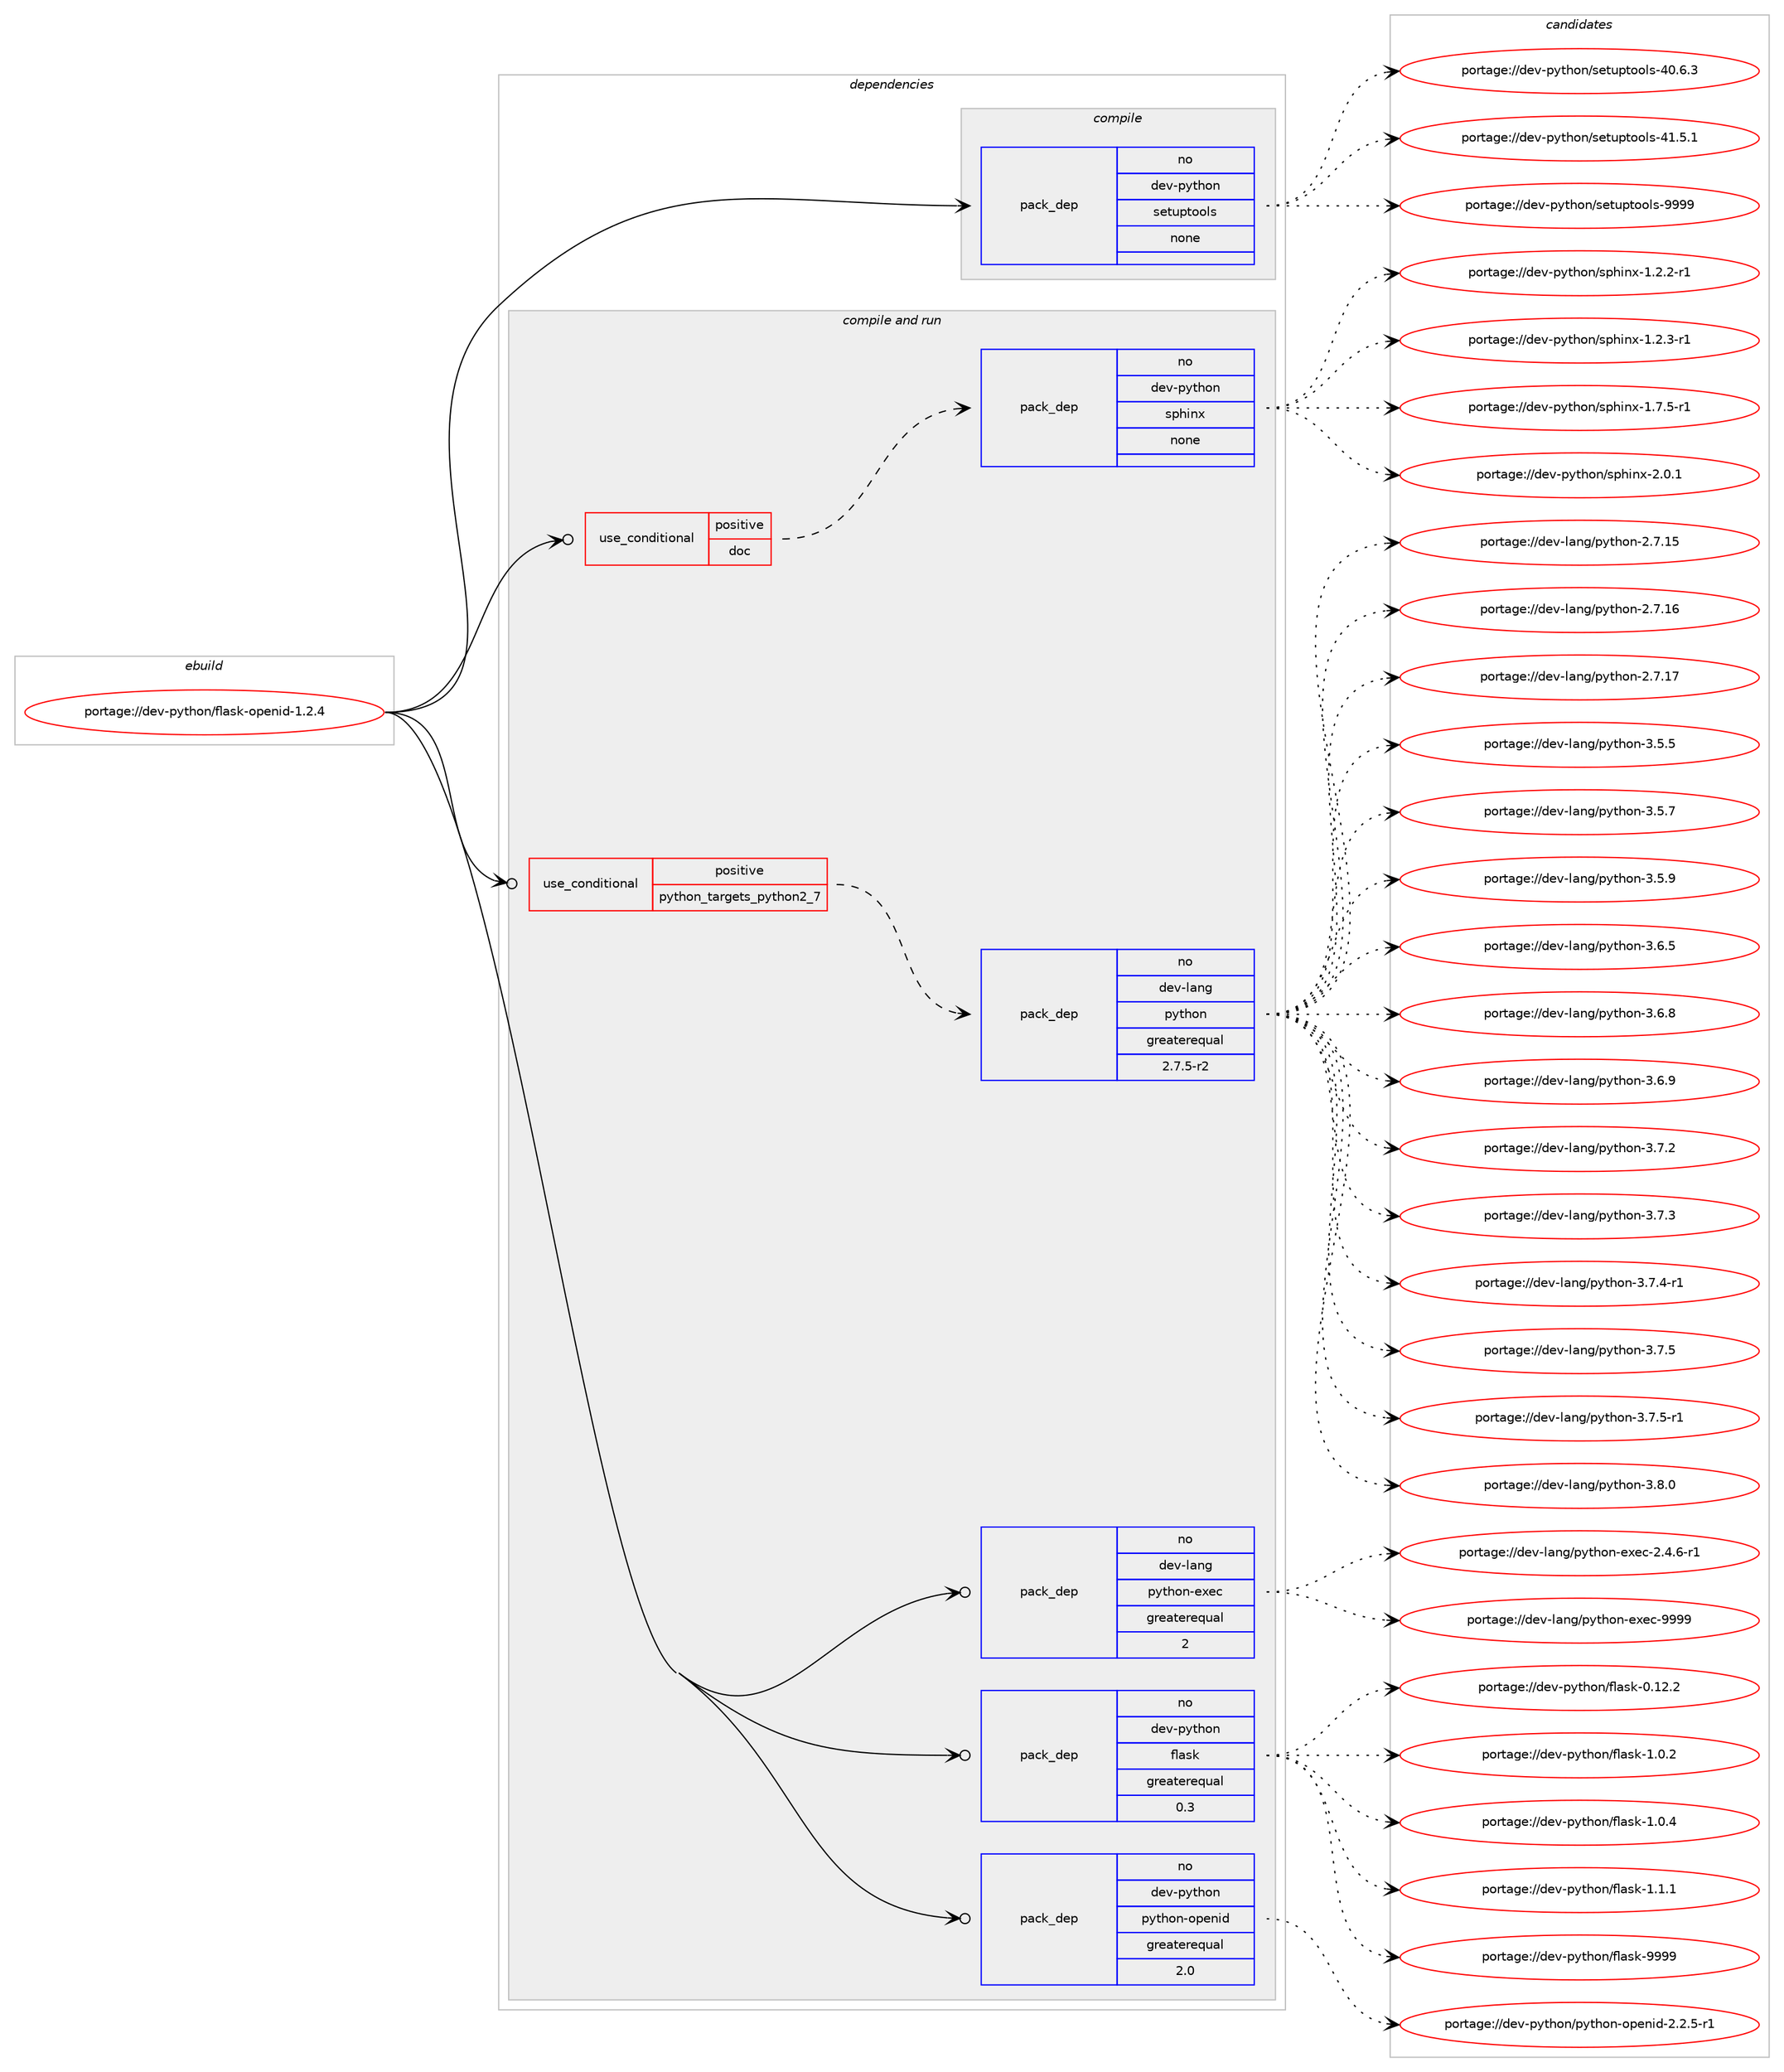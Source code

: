 digraph prolog {

# *************
# Graph options
# *************

newrank=true;
concentrate=true;
compound=true;
graph [rankdir=LR,fontname=Helvetica,fontsize=10,ranksep=1.5];#, ranksep=2.5, nodesep=0.2];
edge  [arrowhead=vee];
node  [fontname=Helvetica,fontsize=10];

# **********
# The ebuild
# **********

subgraph cluster_leftcol {
color=gray;
rank=same;
label=<<i>ebuild</i>>;
id [label="portage://dev-python/flask-openid-1.2.4", color=red, width=4, href="../dev-python/flask-openid-1.2.4.svg"];
}

# ****************
# The dependencies
# ****************

subgraph cluster_midcol {
color=gray;
label=<<i>dependencies</i>>;
subgraph cluster_compile {
fillcolor="#eeeeee";
style=filled;
label=<<i>compile</i>>;
subgraph pack107883 {
dependency139979 [label=<<TABLE BORDER="0" CELLBORDER="1" CELLSPACING="0" CELLPADDING="4" WIDTH="220"><TR><TD ROWSPAN="6" CELLPADDING="30">pack_dep</TD></TR><TR><TD WIDTH="110">no</TD></TR><TR><TD>dev-python</TD></TR><TR><TD>setuptools</TD></TR><TR><TD>none</TD></TR><TR><TD></TD></TR></TABLE>>, shape=none, color=blue];
}
id:e -> dependency139979:w [weight=20,style="solid",arrowhead="vee"];
}
subgraph cluster_compileandrun {
fillcolor="#eeeeee";
style=filled;
label=<<i>compile and run</i>>;
subgraph cond28778 {
dependency139980 [label=<<TABLE BORDER="0" CELLBORDER="1" CELLSPACING="0" CELLPADDING="4"><TR><TD ROWSPAN="3" CELLPADDING="10">use_conditional</TD></TR><TR><TD>positive</TD></TR><TR><TD>doc</TD></TR></TABLE>>, shape=none, color=red];
subgraph pack107884 {
dependency139981 [label=<<TABLE BORDER="0" CELLBORDER="1" CELLSPACING="0" CELLPADDING="4" WIDTH="220"><TR><TD ROWSPAN="6" CELLPADDING="30">pack_dep</TD></TR><TR><TD WIDTH="110">no</TD></TR><TR><TD>dev-python</TD></TR><TR><TD>sphinx</TD></TR><TR><TD>none</TD></TR><TR><TD></TD></TR></TABLE>>, shape=none, color=blue];
}
dependency139980:e -> dependency139981:w [weight=20,style="dashed",arrowhead="vee"];
}
id:e -> dependency139980:w [weight=20,style="solid",arrowhead="odotvee"];
subgraph cond28779 {
dependency139982 [label=<<TABLE BORDER="0" CELLBORDER="1" CELLSPACING="0" CELLPADDING="4"><TR><TD ROWSPAN="3" CELLPADDING="10">use_conditional</TD></TR><TR><TD>positive</TD></TR><TR><TD>python_targets_python2_7</TD></TR></TABLE>>, shape=none, color=red];
subgraph pack107885 {
dependency139983 [label=<<TABLE BORDER="0" CELLBORDER="1" CELLSPACING="0" CELLPADDING="4" WIDTH="220"><TR><TD ROWSPAN="6" CELLPADDING="30">pack_dep</TD></TR><TR><TD WIDTH="110">no</TD></TR><TR><TD>dev-lang</TD></TR><TR><TD>python</TD></TR><TR><TD>greaterequal</TD></TR><TR><TD>2.7.5-r2</TD></TR></TABLE>>, shape=none, color=blue];
}
dependency139982:e -> dependency139983:w [weight=20,style="dashed",arrowhead="vee"];
}
id:e -> dependency139982:w [weight=20,style="solid",arrowhead="odotvee"];
subgraph pack107886 {
dependency139984 [label=<<TABLE BORDER="0" CELLBORDER="1" CELLSPACING="0" CELLPADDING="4" WIDTH="220"><TR><TD ROWSPAN="6" CELLPADDING="30">pack_dep</TD></TR><TR><TD WIDTH="110">no</TD></TR><TR><TD>dev-lang</TD></TR><TR><TD>python-exec</TD></TR><TR><TD>greaterequal</TD></TR><TR><TD>2</TD></TR></TABLE>>, shape=none, color=blue];
}
id:e -> dependency139984:w [weight=20,style="solid",arrowhead="odotvee"];
subgraph pack107887 {
dependency139985 [label=<<TABLE BORDER="0" CELLBORDER="1" CELLSPACING="0" CELLPADDING="4" WIDTH="220"><TR><TD ROWSPAN="6" CELLPADDING="30">pack_dep</TD></TR><TR><TD WIDTH="110">no</TD></TR><TR><TD>dev-python</TD></TR><TR><TD>flask</TD></TR><TR><TD>greaterequal</TD></TR><TR><TD>0.3</TD></TR></TABLE>>, shape=none, color=blue];
}
id:e -> dependency139985:w [weight=20,style="solid",arrowhead="odotvee"];
subgraph pack107888 {
dependency139986 [label=<<TABLE BORDER="0" CELLBORDER="1" CELLSPACING="0" CELLPADDING="4" WIDTH="220"><TR><TD ROWSPAN="6" CELLPADDING="30">pack_dep</TD></TR><TR><TD WIDTH="110">no</TD></TR><TR><TD>dev-python</TD></TR><TR><TD>python-openid</TD></TR><TR><TD>greaterequal</TD></TR><TR><TD>2.0</TD></TR></TABLE>>, shape=none, color=blue];
}
id:e -> dependency139986:w [weight=20,style="solid",arrowhead="odotvee"];
}
subgraph cluster_run {
fillcolor="#eeeeee";
style=filled;
label=<<i>run</i>>;
}
}

# **************
# The candidates
# **************

subgraph cluster_choices {
rank=same;
color=gray;
label=<<i>candidates</i>>;

subgraph choice107883 {
color=black;
nodesep=1;
choiceportage100101118451121211161041111104711510111611711211611111110811545524846544651 [label="portage://dev-python/setuptools-40.6.3", color=red, width=4,href="../dev-python/setuptools-40.6.3.svg"];
choiceportage100101118451121211161041111104711510111611711211611111110811545524946534649 [label="portage://dev-python/setuptools-41.5.1", color=red, width=4,href="../dev-python/setuptools-41.5.1.svg"];
choiceportage10010111845112121116104111110471151011161171121161111111081154557575757 [label="portage://dev-python/setuptools-9999", color=red, width=4,href="../dev-python/setuptools-9999.svg"];
dependency139979:e -> choiceportage100101118451121211161041111104711510111611711211611111110811545524846544651:w [style=dotted,weight="100"];
dependency139979:e -> choiceportage100101118451121211161041111104711510111611711211611111110811545524946534649:w [style=dotted,weight="100"];
dependency139979:e -> choiceportage10010111845112121116104111110471151011161171121161111111081154557575757:w [style=dotted,weight="100"];
}
subgraph choice107884 {
color=black;
nodesep=1;
choiceportage10010111845112121116104111110471151121041051101204549465046504511449 [label="portage://dev-python/sphinx-1.2.2-r1", color=red, width=4,href="../dev-python/sphinx-1.2.2-r1.svg"];
choiceportage10010111845112121116104111110471151121041051101204549465046514511449 [label="portage://dev-python/sphinx-1.2.3-r1", color=red, width=4,href="../dev-python/sphinx-1.2.3-r1.svg"];
choiceportage10010111845112121116104111110471151121041051101204549465546534511449 [label="portage://dev-python/sphinx-1.7.5-r1", color=red, width=4,href="../dev-python/sphinx-1.7.5-r1.svg"];
choiceportage1001011184511212111610411111047115112104105110120455046484649 [label="portage://dev-python/sphinx-2.0.1", color=red, width=4,href="../dev-python/sphinx-2.0.1.svg"];
dependency139981:e -> choiceportage10010111845112121116104111110471151121041051101204549465046504511449:w [style=dotted,weight="100"];
dependency139981:e -> choiceportage10010111845112121116104111110471151121041051101204549465046514511449:w [style=dotted,weight="100"];
dependency139981:e -> choiceportage10010111845112121116104111110471151121041051101204549465546534511449:w [style=dotted,weight="100"];
dependency139981:e -> choiceportage1001011184511212111610411111047115112104105110120455046484649:w [style=dotted,weight="100"];
}
subgraph choice107885 {
color=black;
nodesep=1;
choiceportage10010111845108971101034711212111610411111045504655464953 [label="portage://dev-lang/python-2.7.15", color=red, width=4,href="../dev-lang/python-2.7.15.svg"];
choiceportage10010111845108971101034711212111610411111045504655464954 [label="portage://dev-lang/python-2.7.16", color=red, width=4,href="../dev-lang/python-2.7.16.svg"];
choiceportage10010111845108971101034711212111610411111045504655464955 [label="portage://dev-lang/python-2.7.17", color=red, width=4,href="../dev-lang/python-2.7.17.svg"];
choiceportage100101118451089711010347112121116104111110455146534653 [label="portage://dev-lang/python-3.5.5", color=red, width=4,href="../dev-lang/python-3.5.5.svg"];
choiceportage100101118451089711010347112121116104111110455146534655 [label="portage://dev-lang/python-3.5.7", color=red, width=4,href="../dev-lang/python-3.5.7.svg"];
choiceportage100101118451089711010347112121116104111110455146534657 [label="portage://dev-lang/python-3.5.9", color=red, width=4,href="../dev-lang/python-3.5.9.svg"];
choiceportage100101118451089711010347112121116104111110455146544653 [label="portage://dev-lang/python-3.6.5", color=red, width=4,href="../dev-lang/python-3.6.5.svg"];
choiceportage100101118451089711010347112121116104111110455146544656 [label="portage://dev-lang/python-3.6.8", color=red, width=4,href="../dev-lang/python-3.6.8.svg"];
choiceportage100101118451089711010347112121116104111110455146544657 [label="portage://dev-lang/python-3.6.9", color=red, width=4,href="../dev-lang/python-3.6.9.svg"];
choiceportage100101118451089711010347112121116104111110455146554650 [label="portage://dev-lang/python-3.7.2", color=red, width=4,href="../dev-lang/python-3.7.2.svg"];
choiceportage100101118451089711010347112121116104111110455146554651 [label="portage://dev-lang/python-3.7.3", color=red, width=4,href="../dev-lang/python-3.7.3.svg"];
choiceportage1001011184510897110103471121211161041111104551465546524511449 [label="portage://dev-lang/python-3.7.4-r1", color=red, width=4,href="../dev-lang/python-3.7.4-r1.svg"];
choiceportage100101118451089711010347112121116104111110455146554653 [label="portage://dev-lang/python-3.7.5", color=red, width=4,href="../dev-lang/python-3.7.5.svg"];
choiceportage1001011184510897110103471121211161041111104551465546534511449 [label="portage://dev-lang/python-3.7.5-r1", color=red, width=4,href="../dev-lang/python-3.7.5-r1.svg"];
choiceportage100101118451089711010347112121116104111110455146564648 [label="portage://dev-lang/python-3.8.0", color=red, width=4,href="../dev-lang/python-3.8.0.svg"];
dependency139983:e -> choiceportage10010111845108971101034711212111610411111045504655464953:w [style=dotted,weight="100"];
dependency139983:e -> choiceportage10010111845108971101034711212111610411111045504655464954:w [style=dotted,weight="100"];
dependency139983:e -> choiceportage10010111845108971101034711212111610411111045504655464955:w [style=dotted,weight="100"];
dependency139983:e -> choiceportage100101118451089711010347112121116104111110455146534653:w [style=dotted,weight="100"];
dependency139983:e -> choiceportage100101118451089711010347112121116104111110455146534655:w [style=dotted,weight="100"];
dependency139983:e -> choiceportage100101118451089711010347112121116104111110455146534657:w [style=dotted,weight="100"];
dependency139983:e -> choiceportage100101118451089711010347112121116104111110455146544653:w [style=dotted,weight="100"];
dependency139983:e -> choiceportage100101118451089711010347112121116104111110455146544656:w [style=dotted,weight="100"];
dependency139983:e -> choiceportage100101118451089711010347112121116104111110455146544657:w [style=dotted,weight="100"];
dependency139983:e -> choiceportage100101118451089711010347112121116104111110455146554650:w [style=dotted,weight="100"];
dependency139983:e -> choiceportage100101118451089711010347112121116104111110455146554651:w [style=dotted,weight="100"];
dependency139983:e -> choiceportage1001011184510897110103471121211161041111104551465546524511449:w [style=dotted,weight="100"];
dependency139983:e -> choiceportage100101118451089711010347112121116104111110455146554653:w [style=dotted,weight="100"];
dependency139983:e -> choiceportage1001011184510897110103471121211161041111104551465546534511449:w [style=dotted,weight="100"];
dependency139983:e -> choiceportage100101118451089711010347112121116104111110455146564648:w [style=dotted,weight="100"];
}
subgraph choice107886 {
color=black;
nodesep=1;
choiceportage10010111845108971101034711212111610411111045101120101994550465246544511449 [label="portage://dev-lang/python-exec-2.4.6-r1", color=red, width=4,href="../dev-lang/python-exec-2.4.6-r1.svg"];
choiceportage10010111845108971101034711212111610411111045101120101994557575757 [label="portage://dev-lang/python-exec-9999", color=red, width=4,href="../dev-lang/python-exec-9999.svg"];
dependency139984:e -> choiceportage10010111845108971101034711212111610411111045101120101994550465246544511449:w [style=dotted,weight="100"];
dependency139984:e -> choiceportage10010111845108971101034711212111610411111045101120101994557575757:w [style=dotted,weight="100"];
}
subgraph choice107887 {
color=black;
nodesep=1;
choiceportage10010111845112121116104111110471021089711510745484649504650 [label="portage://dev-python/flask-0.12.2", color=red, width=4,href="../dev-python/flask-0.12.2.svg"];
choiceportage100101118451121211161041111104710210897115107454946484650 [label="portage://dev-python/flask-1.0.2", color=red, width=4,href="../dev-python/flask-1.0.2.svg"];
choiceportage100101118451121211161041111104710210897115107454946484652 [label="portage://dev-python/flask-1.0.4", color=red, width=4,href="../dev-python/flask-1.0.4.svg"];
choiceportage100101118451121211161041111104710210897115107454946494649 [label="portage://dev-python/flask-1.1.1", color=red, width=4,href="../dev-python/flask-1.1.1.svg"];
choiceportage1001011184511212111610411111047102108971151074557575757 [label="portage://dev-python/flask-9999", color=red, width=4,href="../dev-python/flask-9999.svg"];
dependency139985:e -> choiceportage10010111845112121116104111110471021089711510745484649504650:w [style=dotted,weight="100"];
dependency139985:e -> choiceportage100101118451121211161041111104710210897115107454946484650:w [style=dotted,weight="100"];
dependency139985:e -> choiceportage100101118451121211161041111104710210897115107454946484652:w [style=dotted,weight="100"];
dependency139985:e -> choiceportage100101118451121211161041111104710210897115107454946494649:w [style=dotted,weight="100"];
dependency139985:e -> choiceportage1001011184511212111610411111047102108971151074557575757:w [style=dotted,weight="100"];
}
subgraph choice107888 {
color=black;
nodesep=1;
choiceportage1001011184511212111610411111047112121116104111110451111121011101051004550465046534511449 [label="portage://dev-python/python-openid-2.2.5-r1", color=red, width=4,href="../dev-python/python-openid-2.2.5-r1.svg"];
dependency139986:e -> choiceportage1001011184511212111610411111047112121116104111110451111121011101051004550465046534511449:w [style=dotted,weight="100"];
}
}

}
